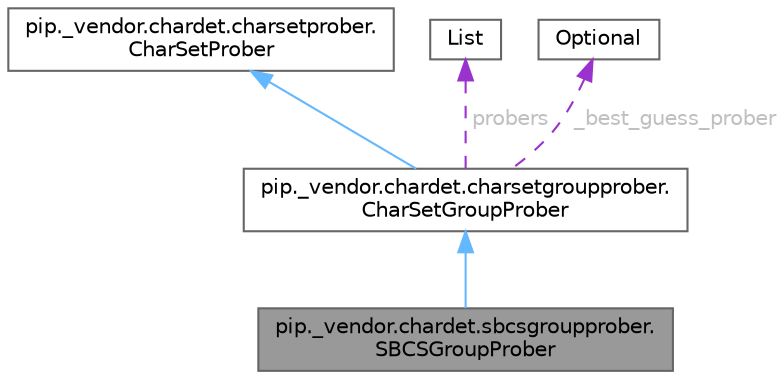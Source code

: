 digraph "pip._vendor.chardet.sbcsgroupprober.SBCSGroupProber"
{
 // LATEX_PDF_SIZE
  bgcolor="transparent";
  edge [fontname=Helvetica,fontsize=10,labelfontname=Helvetica,labelfontsize=10];
  node [fontname=Helvetica,fontsize=10,shape=box,height=0.2,width=0.4];
  Node1 [id="Node000001",label="pip._vendor.chardet.sbcsgroupprober.\lSBCSGroupProber",height=0.2,width=0.4,color="gray40", fillcolor="grey60", style="filled", fontcolor="black",tooltip=" "];
  Node2 -> Node1 [id="edge1_Node000001_Node000002",dir="back",color="steelblue1",style="solid",tooltip=" "];
  Node2 [id="Node000002",label="pip._vendor.chardet.charsetgroupprober.\lCharSetGroupProber",height=0.2,width=0.4,color="gray40", fillcolor="white", style="filled",URL="$classpip_1_1__vendor_1_1chardet_1_1charsetgroupprober_1_1_char_set_group_prober.html",tooltip=" "];
  Node3 -> Node2 [id="edge2_Node000002_Node000003",dir="back",color="steelblue1",style="solid",tooltip=" "];
  Node3 [id="Node000003",label="pip._vendor.chardet.charsetprober.\lCharSetProber",height=0.2,width=0.4,color="gray40", fillcolor="white", style="filled",URL="$classpip_1_1__vendor_1_1chardet_1_1charsetprober_1_1_char_set_prober.html",tooltip=" "];
  Node4 -> Node2 [id="edge3_Node000002_Node000004",dir="back",color="darkorchid3",style="dashed",tooltip=" ",label=" probers",fontcolor="grey" ];
  Node4 [id="Node000004",label="List",height=0.2,width=0.4,color="gray40", fillcolor="white", style="filled",tooltip=" "];
  Node5 -> Node2 [id="edge4_Node000002_Node000005",dir="back",color="darkorchid3",style="dashed",tooltip=" ",label=" _best_guess_prober",fontcolor="grey" ];
  Node5 [id="Node000005",label="Optional",height=0.2,width=0.4,color="gray40", fillcolor="white", style="filled",tooltip=" "];
}
